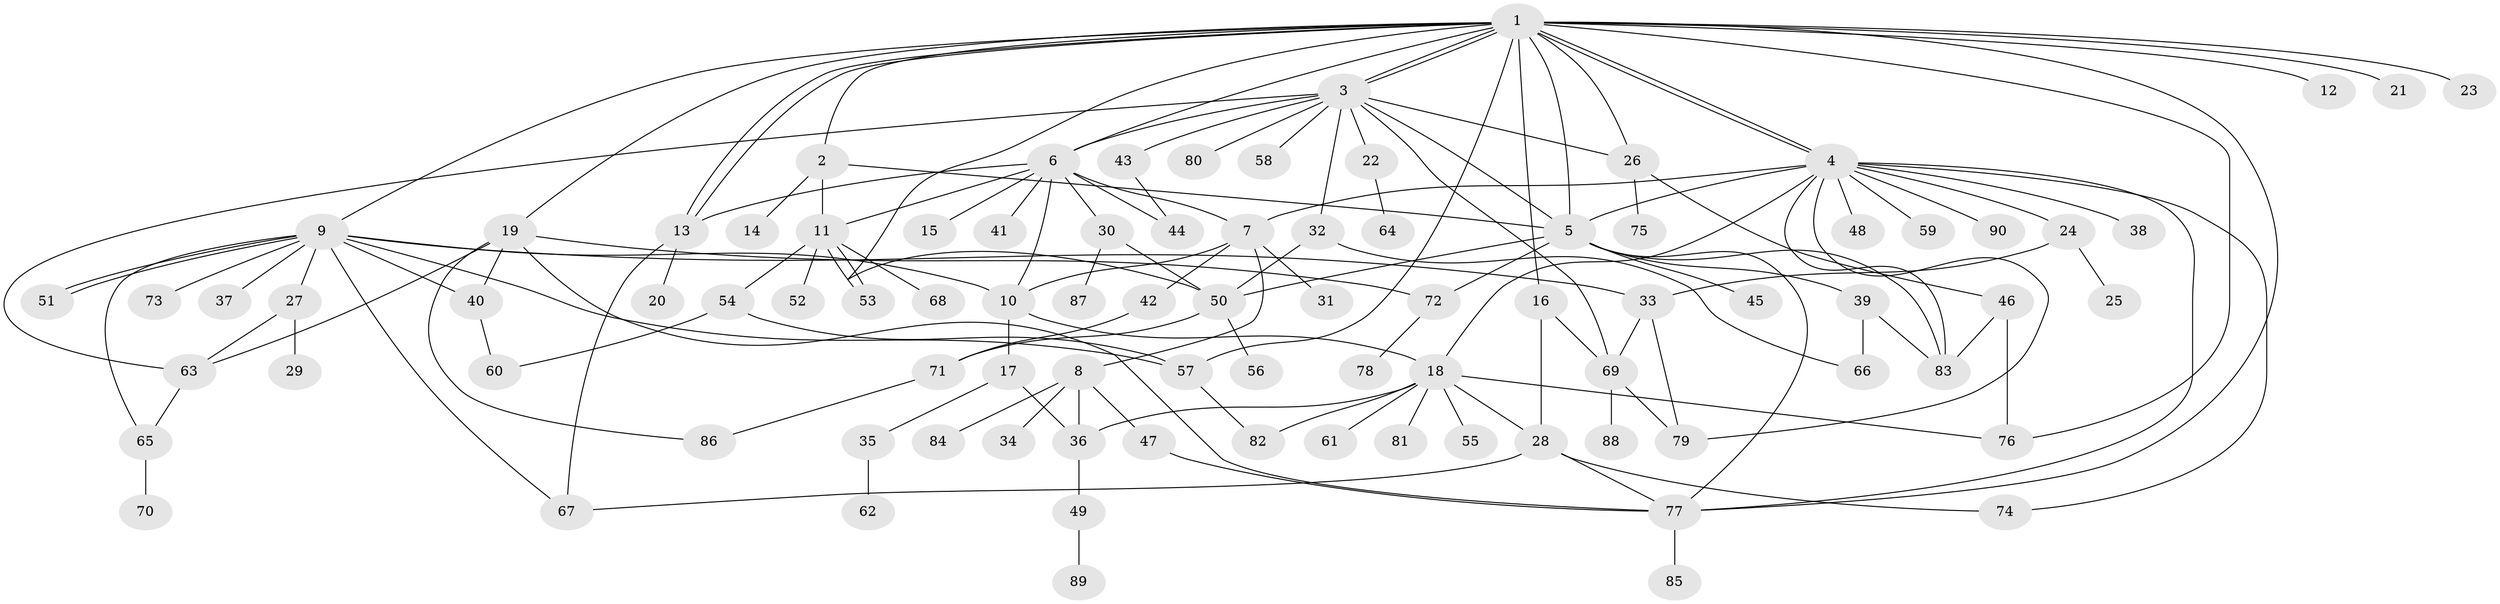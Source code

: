 // coarse degree distribution, {12: 0.05555555555555555, 7: 0.05555555555555555, 24: 0.027777777777777776, 3: 0.1111111111111111, 1: 0.5555555555555556, 9: 0.027777777777777776, 2: 0.1111111111111111, 4: 0.027777777777777776, 5: 0.027777777777777776}
// Generated by graph-tools (version 1.1) at 2025/18/03/04/25 18:18:09]
// undirected, 90 vertices, 142 edges
graph export_dot {
graph [start="1"]
  node [color=gray90,style=filled];
  1;
  2;
  3;
  4;
  5;
  6;
  7;
  8;
  9;
  10;
  11;
  12;
  13;
  14;
  15;
  16;
  17;
  18;
  19;
  20;
  21;
  22;
  23;
  24;
  25;
  26;
  27;
  28;
  29;
  30;
  31;
  32;
  33;
  34;
  35;
  36;
  37;
  38;
  39;
  40;
  41;
  42;
  43;
  44;
  45;
  46;
  47;
  48;
  49;
  50;
  51;
  52;
  53;
  54;
  55;
  56;
  57;
  58;
  59;
  60;
  61;
  62;
  63;
  64;
  65;
  66;
  67;
  68;
  69;
  70;
  71;
  72;
  73;
  74;
  75;
  76;
  77;
  78;
  79;
  80;
  81;
  82;
  83;
  84;
  85;
  86;
  87;
  88;
  89;
  90;
  1 -- 2;
  1 -- 3;
  1 -- 3;
  1 -- 4;
  1 -- 4;
  1 -- 5;
  1 -- 6;
  1 -- 9;
  1 -- 12;
  1 -- 13;
  1 -- 13;
  1 -- 16;
  1 -- 19;
  1 -- 21;
  1 -- 23;
  1 -- 26;
  1 -- 50;
  1 -- 57;
  1 -- 76;
  1 -- 77;
  2 -- 5;
  2 -- 11;
  2 -- 14;
  3 -- 5;
  3 -- 6;
  3 -- 22;
  3 -- 26;
  3 -- 32;
  3 -- 43;
  3 -- 58;
  3 -- 63;
  3 -- 69;
  3 -- 80;
  4 -- 5;
  4 -- 7;
  4 -- 18;
  4 -- 24;
  4 -- 38;
  4 -- 48;
  4 -- 59;
  4 -- 74;
  4 -- 77;
  4 -- 79;
  4 -- 83;
  4 -- 90;
  5 -- 39;
  5 -- 45;
  5 -- 50;
  5 -- 72;
  5 -- 77;
  5 -- 83;
  6 -- 7;
  6 -- 10;
  6 -- 11;
  6 -- 13;
  6 -- 15;
  6 -- 30;
  6 -- 41;
  6 -- 44;
  7 -- 8;
  7 -- 10;
  7 -- 31;
  7 -- 42;
  8 -- 34;
  8 -- 36;
  8 -- 47;
  8 -- 84;
  9 -- 10;
  9 -- 27;
  9 -- 33;
  9 -- 37;
  9 -- 40;
  9 -- 51;
  9 -- 51;
  9 -- 57;
  9 -- 65;
  9 -- 67;
  9 -- 73;
  10 -- 17;
  10 -- 18;
  11 -- 52;
  11 -- 53;
  11 -- 53;
  11 -- 54;
  11 -- 68;
  13 -- 20;
  13 -- 67;
  16 -- 28;
  16 -- 69;
  17 -- 35;
  17 -- 36;
  18 -- 28;
  18 -- 36;
  18 -- 55;
  18 -- 61;
  18 -- 76;
  18 -- 81;
  18 -- 82;
  19 -- 40;
  19 -- 63;
  19 -- 72;
  19 -- 77;
  19 -- 86;
  22 -- 64;
  24 -- 25;
  24 -- 33;
  26 -- 46;
  26 -- 75;
  27 -- 29;
  27 -- 63;
  28 -- 67;
  28 -- 74;
  28 -- 77;
  30 -- 50;
  30 -- 87;
  32 -- 50;
  32 -- 66;
  33 -- 69;
  33 -- 79;
  35 -- 62;
  36 -- 49;
  39 -- 66;
  39 -- 83;
  40 -- 60;
  42 -- 71;
  43 -- 44;
  46 -- 76;
  46 -- 83;
  47 -- 77;
  49 -- 89;
  50 -- 56;
  50 -- 71;
  54 -- 57;
  54 -- 60;
  57 -- 82;
  63 -- 65;
  65 -- 70;
  69 -- 79;
  69 -- 88;
  71 -- 86;
  72 -- 78;
  77 -- 85;
}
